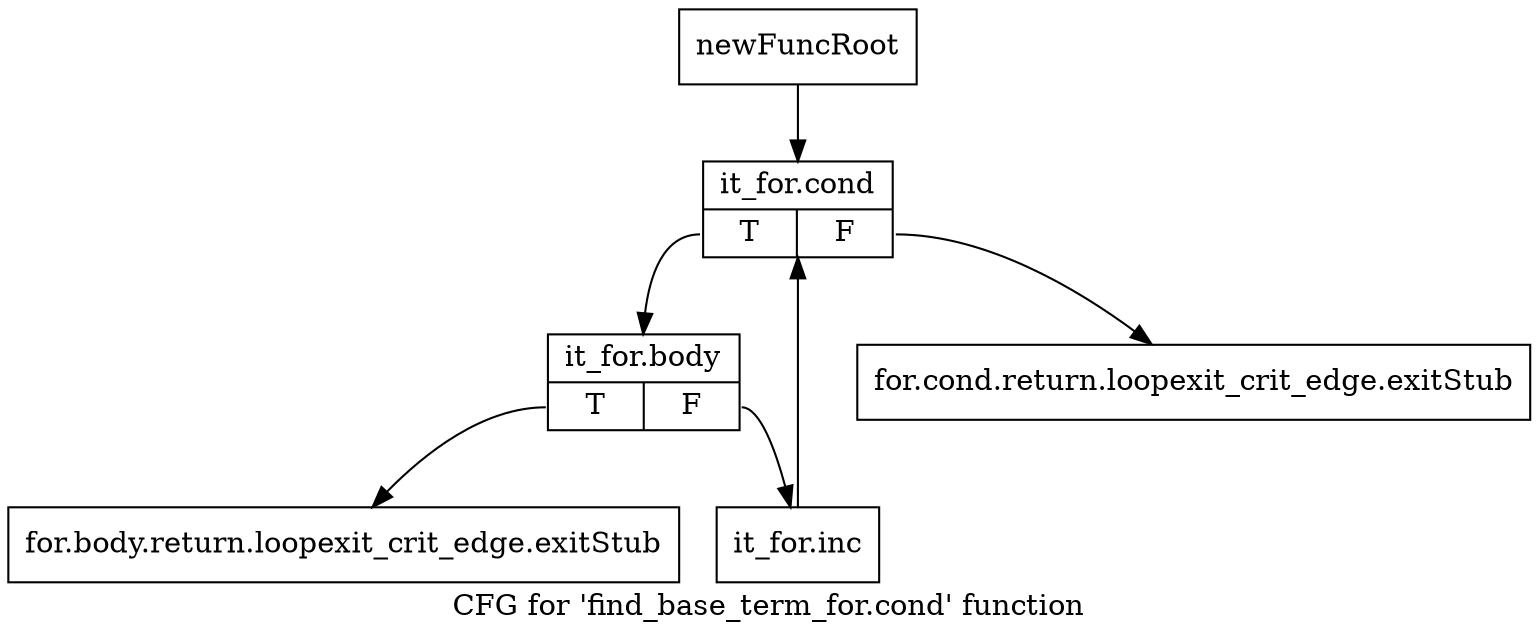 digraph "CFG for 'find_base_term_for.cond' function" {
	label="CFG for 'find_base_term_for.cond' function";

	Node0xa304f10 [shape=record,label="{newFuncRoot}"];
	Node0xa304f10 -> Node0xa305000;
	Node0xa304f60 [shape=record,label="{for.cond.return.loopexit_crit_edge.exitStub}"];
	Node0xa304fb0 [shape=record,label="{for.body.return.loopexit_crit_edge.exitStub}"];
	Node0xa305000 [shape=record,label="{it_for.cond|{<s0>T|<s1>F}}"];
	Node0xa305000:s0 -> Node0xa305050;
	Node0xa305000:s1 -> Node0xa304f60;
	Node0xa305050 [shape=record,label="{it_for.body|{<s0>T|<s1>F}}"];
	Node0xa305050:s0 -> Node0xa304fb0;
	Node0xa305050:s1 -> Node0xa3050a0;
	Node0xa3050a0 [shape=record,label="{it_for.inc}"];
	Node0xa3050a0 -> Node0xa305000;
}
